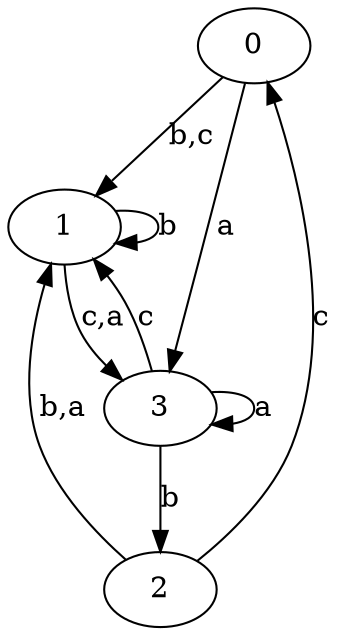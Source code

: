 digraph {
 ranksep=0.5;
 d2tdocpreamble = "\usetikzlibrary{automata}";
 d2tfigpreamble = "\tikzstyle{every state}= [ draw=blue!50,very thick,fill=blue!20]  \tikzstyle{auto}= [fill=white]";
 node [style="state"];
 edge [lblstyle="auto",topath="bend right", len=4  ]
  "0" [label="0",];
  "1" [label="1",style = "state, initial, accepting"];
  "2" [label="2",];
  "3" [label="3",];
  "0" -> "1" [label="b,c"];
  "0" -> "3" [label="a"];
  "1" -> "1" [label="b",topath="loop above"];
  "1" -> "3" [label="c,a"];
  "2" -> "0" [label="c"];
  "2" -> "1" [label="b,a"];
  "3" -> "1" [label="c"];
  "3" -> "2" [label="b"];
  "3" -> "3" [label="a",topath="loop above"];
}
